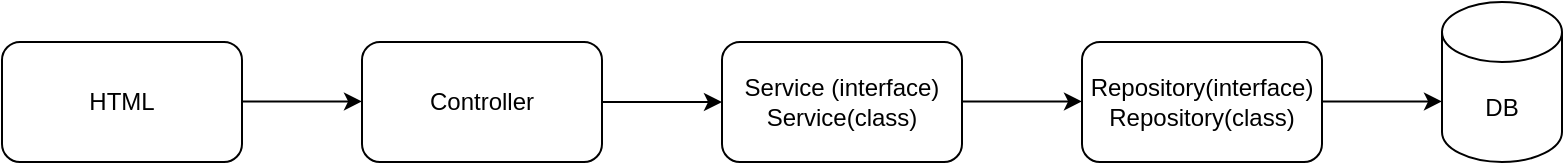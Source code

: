 <mxfile version="24.6.4" type="github">
  <diagram name="Page-1" id="97916047-d0de-89f5-080d-49f4d83e522f">
    <mxGraphModel dx="842" dy="500" grid="1" gridSize="10" guides="1" tooltips="1" connect="1" arrows="1" fold="1" page="1" pageScale="1.5" pageWidth="1169" pageHeight="827" background="none" math="0" shadow="0">
      <root>
        <mxCell id="0" />
        <mxCell id="1" parent="0" />
        <mxCell id="V7a-ULPV8WUU-a_Sldxb-55" value="Controller" style="rounded=1;whiteSpace=wrap;html=1;" vertex="1" parent="1">
          <mxGeometry x="250" y="140" width="120" height="60" as="geometry" />
        </mxCell>
        <mxCell id="V7a-ULPV8WUU-a_Sldxb-56" value="Service&amp;nbsp;&lt;span style=&quot;background-color: initial;&quot;&gt;(interface)&lt;/span&gt;&lt;div&gt;&lt;span style=&quot;background-color: initial;&quot;&gt;Service(class)&lt;/span&gt;&lt;/div&gt;" style="rounded=1;whiteSpace=wrap;html=1;" vertex="1" parent="1">
          <mxGeometry x="430" y="140" width="120" height="60" as="geometry" />
        </mxCell>
        <mxCell id="V7a-ULPV8WUU-a_Sldxb-57" value="Repository(interface)&lt;div&gt;Repository(class)&lt;/div&gt;" style="rounded=1;whiteSpace=wrap;html=1;" vertex="1" parent="1">
          <mxGeometry x="610" y="140" width="120" height="60" as="geometry" />
        </mxCell>
        <mxCell id="V7a-ULPV8WUU-a_Sldxb-58" value="DB" style="shape=cylinder3;whiteSpace=wrap;html=1;boundedLbl=1;backgroundOutline=1;size=15;" vertex="1" parent="1">
          <mxGeometry x="790" y="120" width="60" height="80" as="geometry" />
        </mxCell>
        <mxCell id="V7a-ULPV8WUU-a_Sldxb-59" value="" style="endArrow=classic;html=1;rounded=0;entryX=0;entryY=0.5;entryDx=0;entryDy=0;" edge="1" parent="1" target="V7a-ULPV8WUU-a_Sldxb-56">
          <mxGeometry width="50" height="50" relative="1" as="geometry">
            <mxPoint x="370" y="170" as="sourcePoint" />
            <mxPoint x="420" y="120" as="targetPoint" />
          </mxGeometry>
        </mxCell>
        <mxCell id="V7a-ULPV8WUU-a_Sldxb-60" value="" style="endArrow=classic;html=1;rounded=0;entryX=0;entryY=0.5;entryDx=0;entryDy=0;" edge="1" parent="1">
          <mxGeometry width="50" height="50" relative="1" as="geometry">
            <mxPoint x="550" y="169.71" as="sourcePoint" />
            <mxPoint x="610" y="169.71" as="targetPoint" />
          </mxGeometry>
        </mxCell>
        <mxCell id="V7a-ULPV8WUU-a_Sldxb-61" value="" style="endArrow=classic;html=1;rounded=0;entryX=0;entryY=0.5;entryDx=0;entryDy=0;" edge="1" parent="1">
          <mxGeometry width="50" height="50" relative="1" as="geometry">
            <mxPoint x="730" y="169.71" as="sourcePoint" />
            <mxPoint x="790" y="169.71" as="targetPoint" />
          </mxGeometry>
        </mxCell>
        <mxCell id="V7a-ULPV8WUU-a_Sldxb-62" value="HTML" style="rounded=1;whiteSpace=wrap;html=1;" vertex="1" parent="1">
          <mxGeometry x="70" y="140" width="120" height="60" as="geometry" />
        </mxCell>
        <mxCell id="V7a-ULPV8WUU-a_Sldxb-63" value="" style="endArrow=classic;html=1;rounded=0;entryX=0;entryY=0.5;entryDx=0;entryDy=0;" edge="1" parent="1">
          <mxGeometry width="50" height="50" relative="1" as="geometry">
            <mxPoint x="190" y="169.71" as="sourcePoint" />
            <mxPoint x="250" y="169.71" as="targetPoint" />
          </mxGeometry>
        </mxCell>
      </root>
    </mxGraphModel>
  </diagram>
</mxfile>
